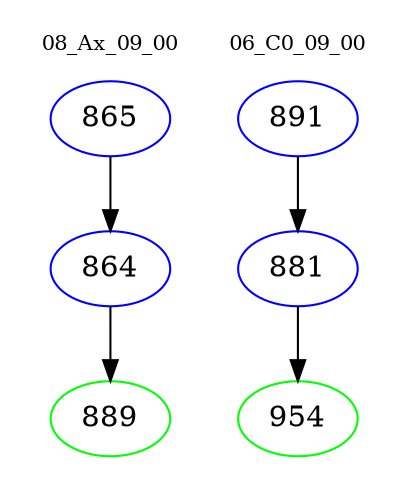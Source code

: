 digraph{
subgraph cluster_0 {
color = white
label = "08_Ax_09_00";
fontsize=10;
T0_865 [label="865", color="blue"]
T0_865 -> T0_864 [color="black"]
T0_864 [label="864", color="blue"]
T0_864 -> T0_889 [color="black"]
T0_889 [label="889", color="green"]
}
subgraph cluster_1 {
color = white
label = "06_C0_09_00";
fontsize=10;
T1_891 [label="891", color="blue"]
T1_891 -> T1_881 [color="black"]
T1_881 [label="881", color="blue"]
T1_881 -> T1_954 [color="black"]
T1_954 [label="954", color="green"]
}
}
